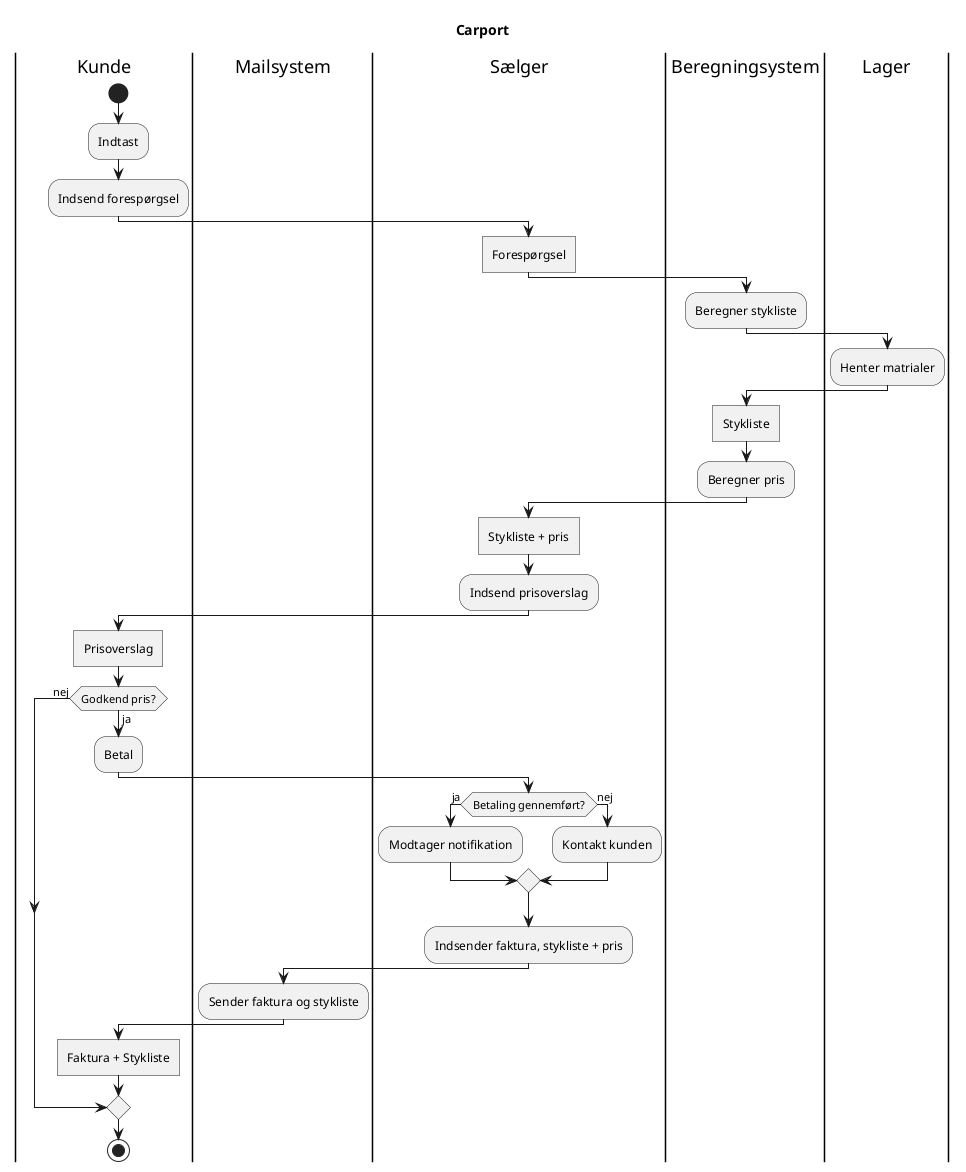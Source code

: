 @startuml
'https://plantuml.com/activity-diagram-beta
Title Carport

|Kunde|
start
:Indtast;
:Indsend forespørgsel;
|Mailsystem|
|Sælger|
:Forespørgsel]
|Beregningsystem|
:Beregner stykliste;
|Lager|
:Henter matrialer;
|Beregningsystem|
:Stykliste]
:Beregner pris;
|Sælger|
:Stykliste + pris]
:Indsend prisoverslag;
|Mailsystem|
|Kunde|
:Prisoverslag]

if (Godkend pris?) then (ja)
:Betal;

|Sælger|
if (Betaling gennemført?) then (ja)
|Sælger|
:Modtager notifikation;
|Sælger|
else (nej)
        |Sælger|
        :Kontakt kunden;

        endif
|Sælger|
:Indsender faktura, stykliste + pris;
|Mailsystem|
:Sender faktura og stykliste;
|Kunde|
:Faktura + Stykliste]

else (nej)

        endif



stop

@enduml